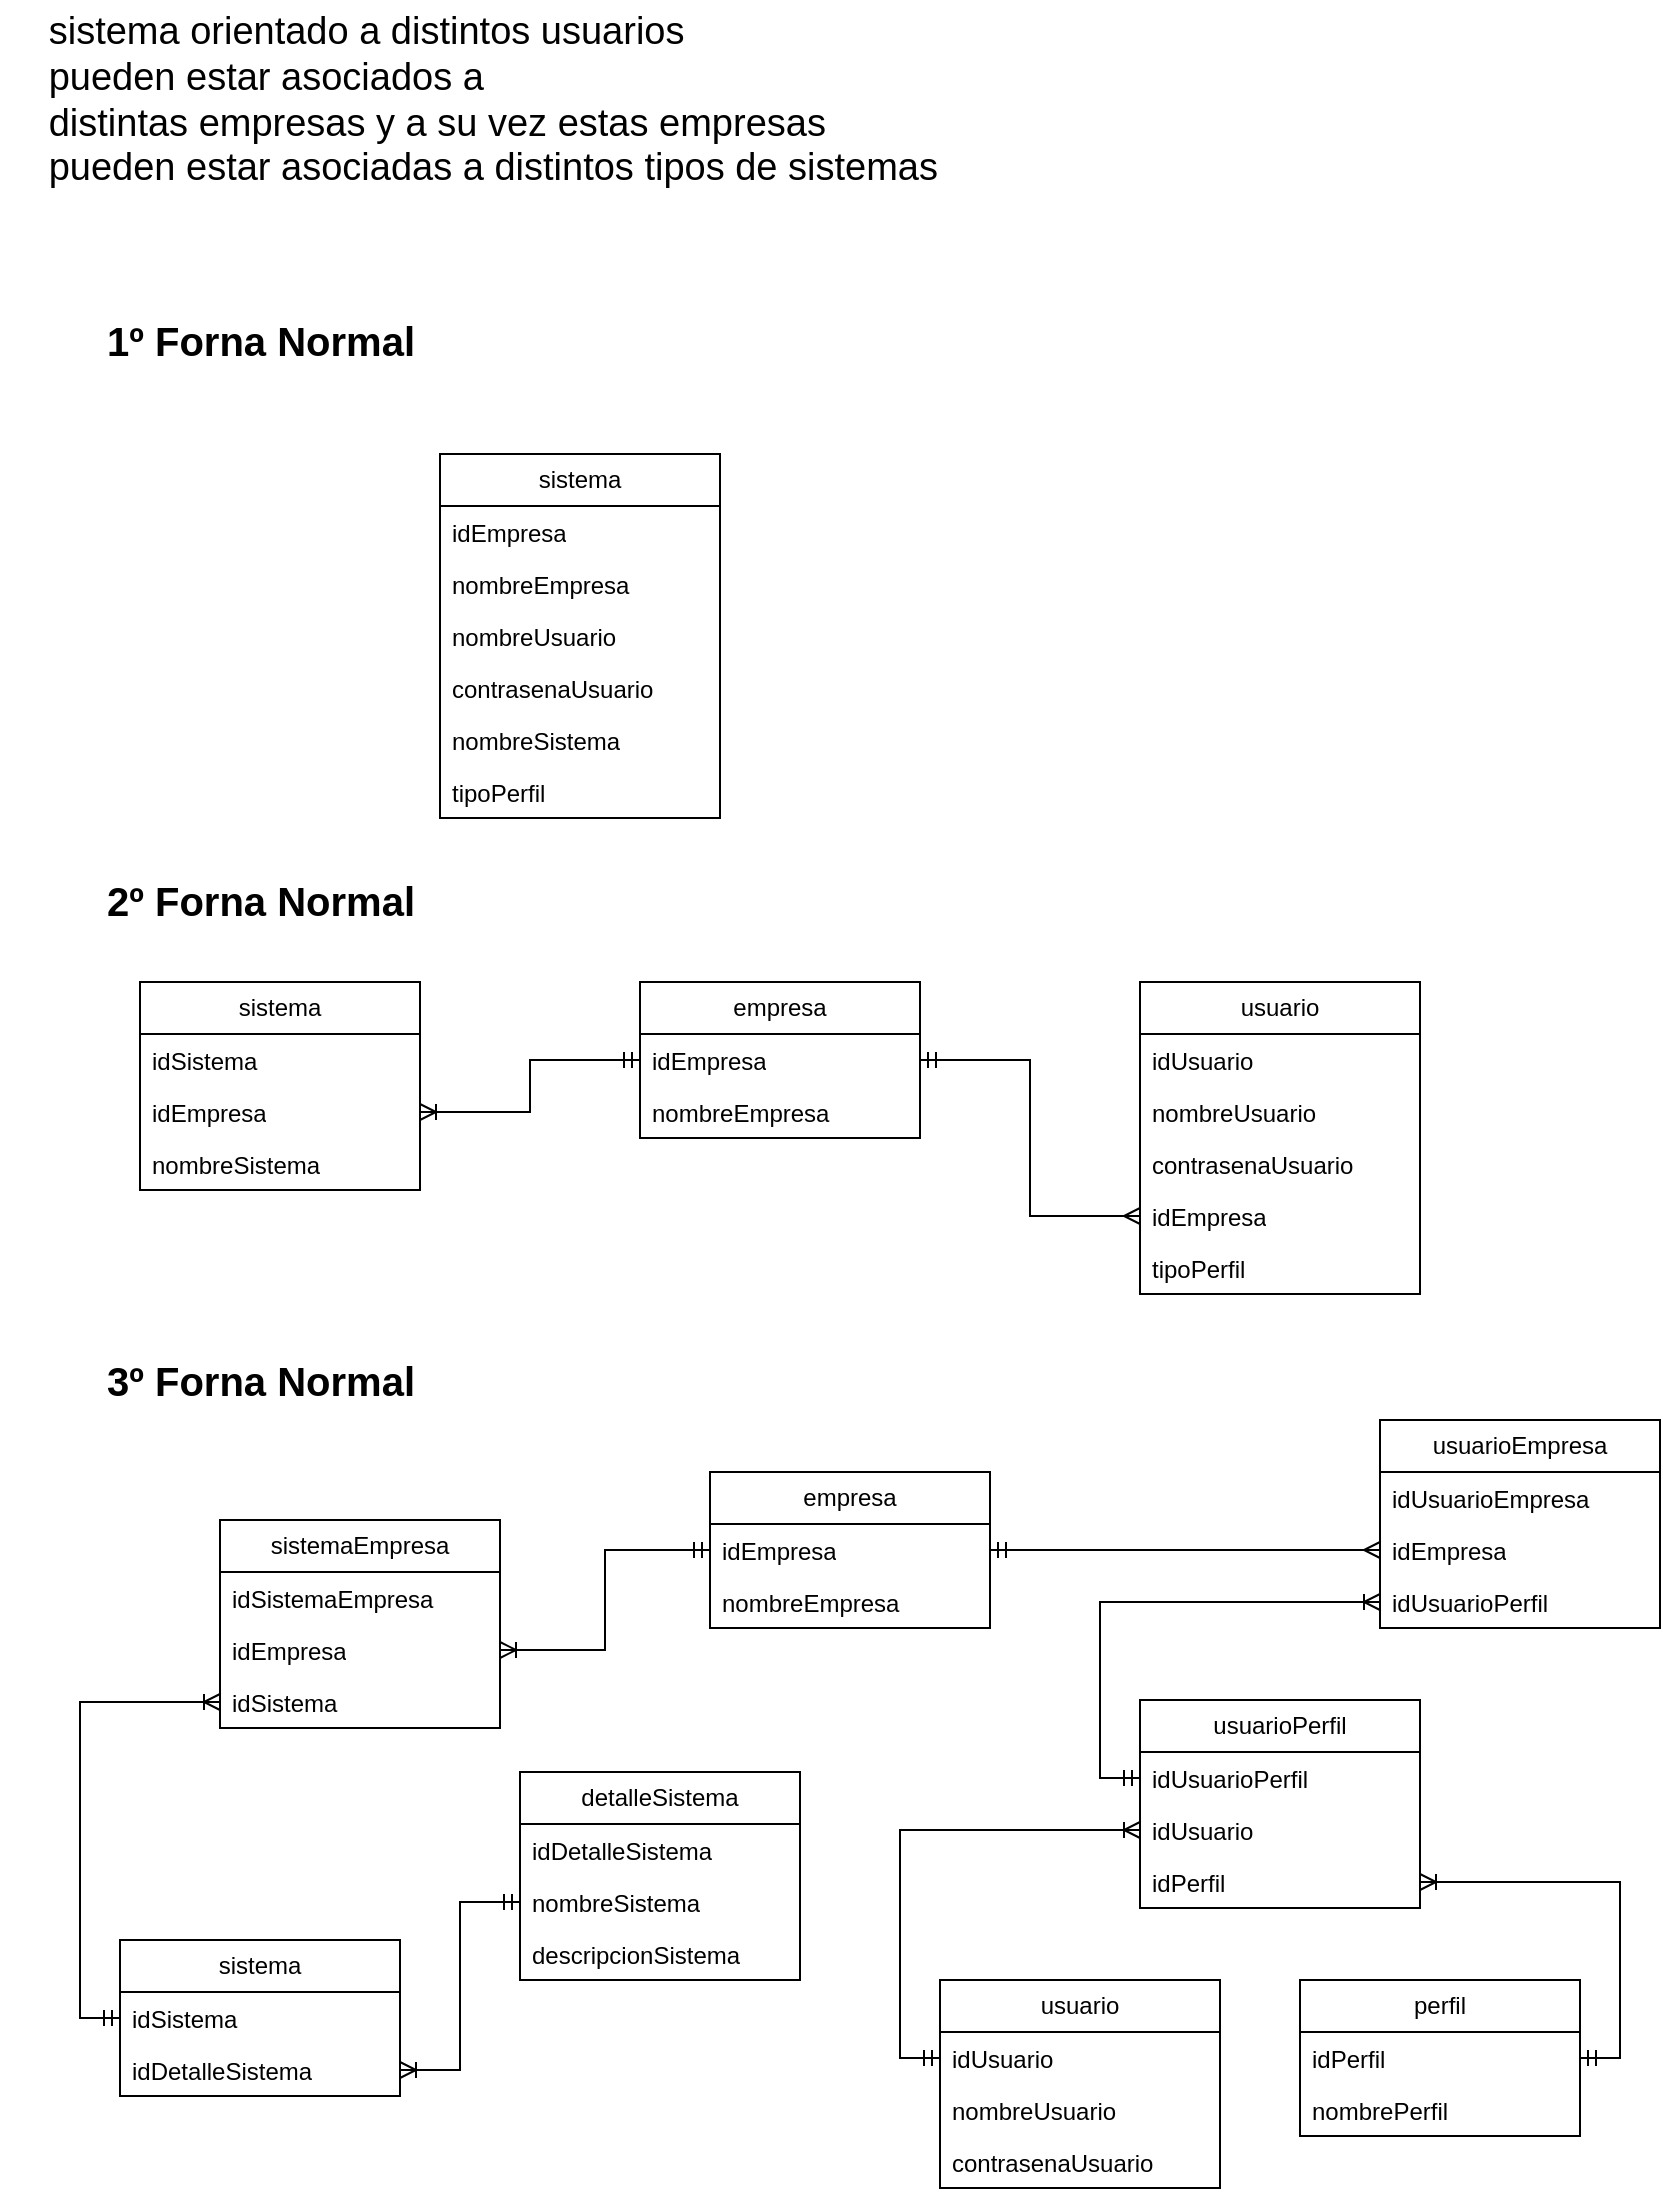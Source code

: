 <mxfile version="24.4.8" type="github">
  <diagram name="Page-1" id="sJlT76BODjLUvXcsA-DQ">
    <mxGraphModel dx="1494" dy="941" grid="1" gridSize="10" guides="1" tooltips="1" connect="1" arrows="1" fold="1" page="1" pageScale="1" pageWidth="850" pageHeight="1100" math="0" shadow="0">
      <root>
        <mxCell id="0" />
        <mxCell id="1" parent="0" />
        <mxCell id="XsU_cXpm-pxWy6EAehPB-1" value="sistema" style="swimlane;fontStyle=0;childLayout=stackLayout;horizontal=1;startSize=26;fillColor=none;horizontalStack=0;resizeParent=1;resizeParentMax=0;resizeLast=0;collapsible=1;marginBottom=0;whiteSpace=wrap;html=1;" vertex="1" parent="1">
          <mxGeometry x="220" y="227" width="140" height="182" as="geometry" />
        </mxCell>
        <mxCell id="XsU_cXpm-pxWy6EAehPB-2" value="idEmpresa" style="text;strokeColor=none;fillColor=none;align=left;verticalAlign=top;spacingLeft=4;spacingRight=4;overflow=hidden;rotatable=0;points=[[0,0.5],[1,0.5]];portConstraint=eastwest;whiteSpace=wrap;html=1;" vertex="1" parent="XsU_cXpm-pxWy6EAehPB-1">
          <mxGeometry y="26" width="140" height="26" as="geometry" />
        </mxCell>
        <mxCell id="XsU_cXpm-pxWy6EAehPB-3" value="nombreEmpresa" style="text;strokeColor=none;fillColor=none;align=left;verticalAlign=top;spacingLeft=4;spacingRight=4;overflow=hidden;rotatable=0;points=[[0,0.5],[1,0.5]];portConstraint=eastwest;whiteSpace=wrap;html=1;" vertex="1" parent="XsU_cXpm-pxWy6EAehPB-1">
          <mxGeometry y="52" width="140" height="26" as="geometry" />
        </mxCell>
        <mxCell id="XsU_cXpm-pxWy6EAehPB-4" value="nombreUsuario" style="text;strokeColor=none;fillColor=none;align=left;verticalAlign=top;spacingLeft=4;spacingRight=4;overflow=hidden;rotatable=0;points=[[0,0.5],[1,0.5]];portConstraint=eastwest;whiteSpace=wrap;html=1;" vertex="1" parent="XsU_cXpm-pxWy6EAehPB-1">
          <mxGeometry y="78" width="140" height="26" as="geometry" />
        </mxCell>
        <mxCell id="XsU_cXpm-pxWy6EAehPB-22" value="contrasenaUsuario" style="text;strokeColor=none;fillColor=none;align=left;verticalAlign=top;spacingLeft=4;spacingRight=4;overflow=hidden;rotatable=0;points=[[0,0.5],[1,0.5]];portConstraint=eastwest;whiteSpace=wrap;html=1;" vertex="1" parent="XsU_cXpm-pxWy6EAehPB-1">
          <mxGeometry y="104" width="140" height="26" as="geometry" />
        </mxCell>
        <mxCell id="XsU_cXpm-pxWy6EAehPB-17" value="nombreSistema" style="text;strokeColor=none;fillColor=none;align=left;verticalAlign=top;spacingLeft=4;spacingRight=4;overflow=hidden;rotatable=0;points=[[0,0.5],[1,0.5]];portConstraint=eastwest;whiteSpace=wrap;html=1;" vertex="1" parent="XsU_cXpm-pxWy6EAehPB-1">
          <mxGeometry y="130" width="140" height="26" as="geometry" />
        </mxCell>
        <mxCell id="XsU_cXpm-pxWy6EAehPB-18" value="tipoPerfil" style="text;strokeColor=none;fillColor=none;align=left;verticalAlign=top;spacingLeft=4;spacingRight=4;overflow=hidden;rotatable=0;points=[[0,0.5],[1,0.5]];portConstraint=eastwest;whiteSpace=wrap;html=1;" vertex="1" parent="XsU_cXpm-pxWy6EAehPB-1">
          <mxGeometry y="156" width="140" height="26" as="geometry" />
        </mxCell>
        <mxCell id="XsU_cXpm-pxWy6EAehPB-5" value="&lt;font style=&quot;font-size: 20px;&quot;&gt;&lt;b&gt;1º Forna Normal&lt;/b&gt;&lt;br&gt;&lt;/font&gt;" style="text;html=1;align=center;verticalAlign=middle;resizable=0;points=[];autosize=1;strokeColor=none;fillColor=none;" vertex="1" parent="1">
          <mxGeometry x="40" y="150" width="180" height="40" as="geometry" />
        </mxCell>
        <mxCell id="XsU_cXpm-pxWy6EAehPB-6" value="sistema" style="swimlane;fontStyle=0;childLayout=stackLayout;horizontal=1;startSize=26;fillColor=none;horizontalStack=0;resizeParent=1;resizeParentMax=0;resizeLast=0;collapsible=1;marginBottom=0;whiteSpace=wrap;html=1;" vertex="1" parent="1">
          <mxGeometry x="70" y="491" width="140" height="104" as="geometry" />
        </mxCell>
        <mxCell id="XsU_cXpm-pxWy6EAehPB-7" value="idSistema" style="text;strokeColor=none;fillColor=none;align=left;verticalAlign=top;spacingLeft=4;spacingRight=4;overflow=hidden;rotatable=0;points=[[0,0.5],[1,0.5]];portConstraint=eastwest;whiteSpace=wrap;html=1;" vertex="1" parent="XsU_cXpm-pxWy6EAehPB-6">
          <mxGeometry y="26" width="140" height="26" as="geometry" />
        </mxCell>
        <mxCell id="XsU_cXpm-pxWy6EAehPB-29" value="idEmpresa" style="text;strokeColor=none;fillColor=none;align=left;verticalAlign=top;spacingLeft=4;spacingRight=4;overflow=hidden;rotatable=0;points=[[0,0.5],[1,0.5]];portConstraint=eastwest;whiteSpace=wrap;html=1;" vertex="1" parent="XsU_cXpm-pxWy6EAehPB-6">
          <mxGeometry y="52" width="140" height="26" as="geometry" />
        </mxCell>
        <mxCell id="XsU_cXpm-pxWy6EAehPB-8" value="nombreSistema" style="text;strokeColor=none;fillColor=none;align=left;verticalAlign=top;spacingLeft=4;spacingRight=4;overflow=hidden;rotatable=0;points=[[0,0.5],[1,0.5]];portConstraint=eastwest;whiteSpace=wrap;html=1;" vertex="1" parent="XsU_cXpm-pxWy6EAehPB-6">
          <mxGeometry y="78" width="140" height="26" as="geometry" />
        </mxCell>
        <mxCell id="XsU_cXpm-pxWy6EAehPB-10" value="&lt;font style=&quot;font-size: 20px;&quot;&gt;&lt;b&gt;2º Forna Normal&lt;/b&gt;&lt;br&gt;&lt;/font&gt;" style="text;html=1;align=center;verticalAlign=middle;resizable=0;points=[];autosize=1;strokeColor=none;fillColor=none;" vertex="1" parent="1">
          <mxGeometry x="40" y="430" width="180" height="40" as="geometry" />
        </mxCell>
        <mxCell id="XsU_cXpm-pxWy6EAehPB-15" value="&lt;font style=&quot;font-size: 20px;&quot;&gt;&lt;b&gt;3º Forna Normal&lt;/b&gt;&lt;br&gt;&lt;/font&gt;" style="text;html=1;align=center;verticalAlign=middle;resizable=0;points=[];autosize=1;strokeColor=none;fillColor=none;" vertex="1" parent="1">
          <mxGeometry x="40" y="670" width="180" height="40" as="geometry" />
        </mxCell>
        <mxCell id="XsU_cXpm-pxWy6EAehPB-19" value="empresa" style="swimlane;fontStyle=0;childLayout=stackLayout;horizontal=1;startSize=26;fillColor=none;horizontalStack=0;resizeParent=1;resizeParentMax=0;resizeLast=0;collapsible=1;marginBottom=0;whiteSpace=wrap;html=1;" vertex="1" parent="1">
          <mxGeometry x="320" y="491" width="140" height="78" as="geometry" />
        </mxCell>
        <mxCell id="XsU_cXpm-pxWy6EAehPB-20" value="idEmpresa" style="text;strokeColor=none;fillColor=none;align=left;verticalAlign=top;spacingLeft=4;spacingRight=4;overflow=hidden;rotatable=0;points=[[0,0.5],[1,0.5]];portConstraint=eastwest;whiteSpace=wrap;html=1;" vertex="1" parent="XsU_cXpm-pxWy6EAehPB-19">
          <mxGeometry y="26" width="140" height="26" as="geometry" />
        </mxCell>
        <mxCell id="XsU_cXpm-pxWy6EAehPB-21" value="nombreEmpresa" style="text;strokeColor=none;fillColor=none;align=left;verticalAlign=top;spacingLeft=4;spacingRight=4;overflow=hidden;rotatable=0;points=[[0,0.5],[1,0.5]];portConstraint=eastwest;whiteSpace=wrap;html=1;" vertex="1" parent="XsU_cXpm-pxWy6EAehPB-19">
          <mxGeometry y="52" width="140" height="26" as="geometry" />
        </mxCell>
        <mxCell id="XsU_cXpm-pxWy6EAehPB-23" value="usuario" style="swimlane;fontStyle=0;childLayout=stackLayout;horizontal=1;startSize=26;fillColor=none;horizontalStack=0;resizeParent=1;resizeParentMax=0;resizeLast=0;collapsible=1;marginBottom=0;whiteSpace=wrap;html=1;" vertex="1" parent="1">
          <mxGeometry x="570" y="491" width="140" height="156" as="geometry" />
        </mxCell>
        <mxCell id="XsU_cXpm-pxWy6EAehPB-24" value="idUsuario" style="text;strokeColor=none;fillColor=none;align=left;verticalAlign=top;spacingLeft=4;spacingRight=4;overflow=hidden;rotatable=0;points=[[0,0.5],[1,0.5]];portConstraint=eastwest;whiteSpace=wrap;html=1;" vertex="1" parent="XsU_cXpm-pxWy6EAehPB-23">
          <mxGeometry y="26" width="140" height="26" as="geometry" />
        </mxCell>
        <mxCell id="XsU_cXpm-pxWy6EAehPB-25" value="nombreUsuario" style="text;strokeColor=none;fillColor=none;align=left;verticalAlign=top;spacingLeft=4;spacingRight=4;overflow=hidden;rotatable=0;points=[[0,0.5],[1,0.5]];portConstraint=eastwest;whiteSpace=wrap;html=1;" vertex="1" parent="XsU_cXpm-pxWy6EAehPB-23">
          <mxGeometry y="52" width="140" height="26" as="geometry" />
        </mxCell>
        <mxCell id="XsU_cXpm-pxWy6EAehPB-27" value="contrasenaUsuario" style="text;strokeColor=none;fillColor=none;align=left;verticalAlign=top;spacingLeft=4;spacingRight=4;overflow=hidden;rotatable=0;points=[[0,0.5],[1,0.5]];portConstraint=eastwest;whiteSpace=wrap;html=1;" vertex="1" parent="XsU_cXpm-pxWy6EAehPB-23">
          <mxGeometry y="78" width="140" height="26" as="geometry" />
        </mxCell>
        <mxCell id="XsU_cXpm-pxWy6EAehPB-26" value="idEmpresa" style="text;strokeColor=none;fillColor=none;align=left;verticalAlign=top;spacingLeft=4;spacingRight=4;overflow=hidden;rotatable=0;points=[[0,0.5],[1,0.5]];portConstraint=eastwest;whiteSpace=wrap;html=1;" vertex="1" parent="XsU_cXpm-pxWy6EAehPB-23">
          <mxGeometry y="104" width="140" height="26" as="geometry" />
        </mxCell>
        <mxCell id="XsU_cXpm-pxWy6EAehPB-28" value="tipoPerfil" style="text;strokeColor=none;fillColor=none;align=left;verticalAlign=top;spacingLeft=4;spacingRight=4;overflow=hidden;rotatable=0;points=[[0,0.5],[1,0.5]];portConstraint=eastwest;whiteSpace=wrap;html=1;" vertex="1" parent="XsU_cXpm-pxWy6EAehPB-23">
          <mxGeometry y="130" width="140" height="26" as="geometry" />
        </mxCell>
        <mxCell id="XsU_cXpm-pxWy6EAehPB-30" value="" style="edgeStyle=orthogonalEdgeStyle;rounded=0;orthogonalLoop=1;jettySize=auto;html=1;entryX=0;entryY=0.5;entryDx=0;entryDy=0;endArrow=ERmany;endFill=0;startArrow=ERmandOne;startFill=0;" edge="1" parent="1" source="XsU_cXpm-pxWy6EAehPB-20" target="XsU_cXpm-pxWy6EAehPB-26">
          <mxGeometry relative="1" as="geometry" />
        </mxCell>
        <mxCell id="XsU_cXpm-pxWy6EAehPB-31" value="" style="edgeStyle=orthogonalEdgeStyle;rounded=0;orthogonalLoop=1;jettySize=auto;html=1;entryX=1;entryY=0.5;entryDx=0;entryDy=0;endArrow=ERoneToMany;endFill=0;startArrow=ERmandOne;startFill=0;" edge="1" parent="1" source="XsU_cXpm-pxWy6EAehPB-20" target="XsU_cXpm-pxWy6EAehPB-29">
          <mxGeometry relative="1" as="geometry" />
        </mxCell>
        <mxCell id="XsU_cXpm-pxWy6EAehPB-32" value="usuario" style="swimlane;fontStyle=0;childLayout=stackLayout;horizontal=1;startSize=26;fillColor=none;horizontalStack=0;resizeParent=1;resizeParentMax=0;resizeLast=0;collapsible=1;marginBottom=0;whiteSpace=wrap;html=1;" vertex="1" parent="1">
          <mxGeometry x="470" y="990" width="140" height="104" as="geometry" />
        </mxCell>
        <mxCell id="XsU_cXpm-pxWy6EAehPB-33" value="idUsuario" style="text;strokeColor=none;fillColor=none;align=left;verticalAlign=top;spacingLeft=4;spacingRight=4;overflow=hidden;rotatable=0;points=[[0,0.5],[1,0.5]];portConstraint=eastwest;whiteSpace=wrap;html=1;" vertex="1" parent="XsU_cXpm-pxWy6EAehPB-32">
          <mxGeometry y="26" width="140" height="26" as="geometry" />
        </mxCell>
        <mxCell id="XsU_cXpm-pxWy6EAehPB-34" value="nombreUsuario" style="text;strokeColor=none;fillColor=none;align=left;verticalAlign=top;spacingLeft=4;spacingRight=4;overflow=hidden;rotatable=0;points=[[0,0.5],[1,0.5]];portConstraint=eastwest;whiteSpace=wrap;html=1;" vertex="1" parent="XsU_cXpm-pxWy6EAehPB-32">
          <mxGeometry y="52" width="140" height="26" as="geometry" />
        </mxCell>
        <mxCell id="XsU_cXpm-pxWy6EAehPB-35" value="contrasenaUsuario" style="text;strokeColor=none;fillColor=none;align=left;verticalAlign=top;spacingLeft=4;spacingRight=4;overflow=hidden;rotatable=0;points=[[0,0.5],[1,0.5]];portConstraint=eastwest;whiteSpace=wrap;html=1;" vertex="1" parent="XsU_cXpm-pxWy6EAehPB-32">
          <mxGeometry y="78" width="140" height="26" as="geometry" />
        </mxCell>
        <mxCell id="XsU_cXpm-pxWy6EAehPB-71" style="edgeStyle=orthogonalEdgeStyle;rounded=0;orthogonalLoop=1;jettySize=auto;html=1;entryX=1;entryY=0.5;entryDx=0;entryDy=0;exitX=1;exitY=0.5;exitDx=0;exitDy=0;endArrow=ERoneToMany;endFill=0;startArrow=ERmandOne;startFill=0;" edge="1" parent="1" source="XsU_cXpm-pxWy6EAehPB-39" target="XsU_cXpm-pxWy6EAehPB-69">
          <mxGeometry relative="1" as="geometry" />
        </mxCell>
        <mxCell id="XsU_cXpm-pxWy6EAehPB-38" value="perfil" style="swimlane;fontStyle=0;childLayout=stackLayout;horizontal=1;startSize=26;fillColor=none;horizontalStack=0;resizeParent=1;resizeParentMax=0;resizeLast=0;collapsible=1;marginBottom=0;whiteSpace=wrap;html=1;" vertex="1" parent="1">
          <mxGeometry x="650" y="990" width="140" height="78" as="geometry" />
        </mxCell>
        <mxCell id="XsU_cXpm-pxWy6EAehPB-39" value="idPerfil" style="text;strokeColor=none;fillColor=none;align=left;verticalAlign=top;spacingLeft=4;spacingRight=4;overflow=hidden;rotatable=0;points=[[0,0.5],[1,0.5]];portConstraint=eastwest;whiteSpace=wrap;html=1;" vertex="1" parent="XsU_cXpm-pxWy6EAehPB-38">
          <mxGeometry y="26" width="140" height="26" as="geometry" />
        </mxCell>
        <mxCell id="XsU_cXpm-pxWy6EAehPB-40" value="nombrePerfil" style="text;strokeColor=none;fillColor=none;align=left;verticalAlign=top;spacingLeft=4;spacingRight=4;overflow=hidden;rotatable=0;points=[[0,0.5],[1,0.5]];portConstraint=eastwest;whiteSpace=wrap;html=1;" vertex="1" parent="XsU_cXpm-pxWy6EAehPB-38">
          <mxGeometry y="52" width="140" height="26" as="geometry" />
        </mxCell>
        <mxCell id="XsU_cXpm-pxWy6EAehPB-46" value="empresa" style="swimlane;fontStyle=0;childLayout=stackLayout;horizontal=1;startSize=26;fillColor=none;horizontalStack=0;resizeParent=1;resizeParentMax=0;resizeLast=0;collapsible=1;marginBottom=0;whiteSpace=wrap;html=1;" vertex="1" parent="1">
          <mxGeometry x="355" y="736" width="140" height="78" as="geometry" />
        </mxCell>
        <mxCell id="XsU_cXpm-pxWy6EAehPB-47" value="idEmpresa" style="text;strokeColor=none;fillColor=none;align=left;verticalAlign=top;spacingLeft=4;spacingRight=4;overflow=hidden;rotatable=0;points=[[0,0.5],[1,0.5]];portConstraint=eastwest;whiteSpace=wrap;html=1;" vertex="1" parent="XsU_cXpm-pxWy6EAehPB-46">
          <mxGeometry y="26" width="140" height="26" as="geometry" />
        </mxCell>
        <mxCell id="XsU_cXpm-pxWy6EAehPB-48" value="nombreEmpresa" style="text;strokeColor=none;fillColor=none;align=left;verticalAlign=top;spacingLeft=4;spacingRight=4;overflow=hidden;rotatable=0;points=[[0,0.5],[1,0.5]];portConstraint=eastwest;whiteSpace=wrap;html=1;" vertex="1" parent="XsU_cXpm-pxWy6EAehPB-46">
          <mxGeometry y="52" width="140" height="26" as="geometry" />
        </mxCell>
        <mxCell id="XsU_cXpm-pxWy6EAehPB-49" value="" style="edgeStyle=orthogonalEdgeStyle;rounded=0;orthogonalLoop=1;jettySize=auto;html=1;entryX=0;entryY=0.5;entryDx=0;entryDy=0;endArrow=ERmany;endFill=0;startArrow=ERmandOne;startFill=0;exitX=1;exitY=0.5;exitDx=0;exitDy=0;" edge="1" parent="1" source="XsU_cXpm-pxWy6EAehPB-47" target="XsU_cXpm-pxWy6EAehPB-60">
          <mxGeometry relative="1" as="geometry">
            <mxPoint x="464.75" y="650" as="sourcePoint" />
            <mxPoint x="574.75" y="728" as="targetPoint" />
          </mxGeometry>
        </mxCell>
        <mxCell id="XsU_cXpm-pxWy6EAehPB-50" value="sistema" style="swimlane;fontStyle=0;childLayout=stackLayout;horizontal=1;startSize=26;fillColor=none;horizontalStack=0;resizeParent=1;resizeParentMax=0;resizeLast=0;collapsible=1;marginBottom=0;whiteSpace=wrap;html=1;" vertex="1" parent="1">
          <mxGeometry x="60" y="970" width="140" height="78" as="geometry" />
        </mxCell>
        <mxCell id="XsU_cXpm-pxWy6EAehPB-51" value="idSistema" style="text;strokeColor=none;fillColor=none;align=left;verticalAlign=top;spacingLeft=4;spacingRight=4;overflow=hidden;rotatable=0;points=[[0,0.5],[1,0.5]];portConstraint=eastwest;whiteSpace=wrap;html=1;" vertex="1" parent="XsU_cXpm-pxWy6EAehPB-50">
          <mxGeometry y="26" width="140" height="26" as="geometry" />
        </mxCell>
        <mxCell id="XsU_cXpm-pxWy6EAehPB-53" value="idDetalleSistema" style="text;strokeColor=none;fillColor=none;align=left;verticalAlign=top;spacingLeft=4;spacingRight=4;overflow=hidden;rotatable=0;points=[[0,0.5],[1,0.5]];portConstraint=eastwest;whiteSpace=wrap;html=1;" vertex="1" parent="XsU_cXpm-pxWy6EAehPB-50">
          <mxGeometry y="52" width="140" height="26" as="geometry" />
        </mxCell>
        <mxCell id="XsU_cXpm-pxWy6EAehPB-54" value="detalleSistema" style="swimlane;fontStyle=0;childLayout=stackLayout;horizontal=1;startSize=26;fillColor=none;horizontalStack=0;resizeParent=1;resizeParentMax=0;resizeLast=0;collapsible=1;marginBottom=0;whiteSpace=wrap;html=1;" vertex="1" parent="1">
          <mxGeometry x="260" y="886" width="140" height="104" as="geometry" />
        </mxCell>
        <mxCell id="XsU_cXpm-pxWy6EAehPB-55" value="idDetalleSistema" style="text;strokeColor=none;fillColor=none;align=left;verticalAlign=top;spacingLeft=4;spacingRight=4;overflow=hidden;rotatable=0;points=[[0,0.5],[1,0.5]];portConstraint=eastwest;whiteSpace=wrap;html=1;" vertex="1" parent="XsU_cXpm-pxWy6EAehPB-54">
          <mxGeometry y="26" width="140" height="26" as="geometry" />
        </mxCell>
        <mxCell id="XsU_cXpm-pxWy6EAehPB-56" value="nombreSistema" style="text;strokeColor=none;fillColor=none;align=left;verticalAlign=top;spacingLeft=4;spacingRight=4;overflow=hidden;rotatable=0;points=[[0,0.5],[1,0.5]];portConstraint=eastwest;whiteSpace=wrap;html=1;" vertex="1" parent="XsU_cXpm-pxWy6EAehPB-54">
          <mxGeometry y="52" width="140" height="26" as="geometry" />
        </mxCell>
        <mxCell id="XsU_cXpm-pxWy6EAehPB-57" value="descripcionSistema" style="text;strokeColor=none;fillColor=none;align=left;verticalAlign=top;spacingLeft=4;spacingRight=4;overflow=hidden;rotatable=0;points=[[0,0.5],[1,0.5]];portConstraint=eastwest;whiteSpace=wrap;html=1;" vertex="1" parent="XsU_cXpm-pxWy6EAehPB-54">
          <mxGeometry y="78" width="140" height="26" as="geometry" />
        </mxCell>
        <mxCell id="XsU_cXpm-pxWy6EAehPB-58" value="usuarioEmpresa" style="swimlane;fontStyle=0;childLayout=stackLayout;horizontal=1;startSize=26;fillColor=none;horizontalStack=0;resizeParent=1;resizeParentMax=0;resizeLast=0;collapsible=1;marginBottom=0;whiteSpace=wrap;html=1;" vertex="1" parent="1">
          <mxGeometry x="690" y="710" width="140" height="104" as="geometry" />
        </mxCell>
        <mxCell id="XsU_cXpm-pxWy6EAehPB-59" value="idUsuarioEmpresa" style="text;strokeColor=none;fillColor=none;align=left;verticalAlign=top;spacingLeft=4;spacingRight=4;overflow=hidden;rotatable=0;points=[[0,0.5],[1,0.5]];portConstraint=eastwest;whiteSpace=wrap;html=1;" vertex="1" parent="XsU_cXpm-pxWy6EAehPB-58">
          <mxGeometry y="26" width="140" height="26" as="geometry" />
        </mxCell>
        <mxCell id="XsU_cXpm-pxWy6EAehPB-60" value="idEmpresa" style="text;strokeColor=none;fillColor=none;align=left;verticalAlign=top;spacingLeft=4;spacingRight=4;overflow=hidden;rotatable=0;points=[[0,0.5],[1,0.5]];portConstraint=eastwest;whiteSpace=wrap;html=1;" vertex="1" parent="XsU_cXpm-pxWy6EAehPB-58">
          <mxGeometry y="52" width="140" height="26" as="geometry" />
        </mxCell>
        <mxCell id="XsU_cXpm-pxWy6EAehPB-61" value="idUsuarioPerfil" style="text;strokeColor=none;fillColor=none;align=left;verticalAlign=top;spacingLeft=4;spacingRight=4;overflow=hidden;rotatable=0;points=[[0,0.5],[1,0.5]];portConstraint=eastwest;whiteSpace=wrap;html=1;" vertex="1" parent="XsU_cXpm-pxWy6EAehPB-58">
          <mxGeometry y="78" width="140" height="26" as="geometry" />
        </mxCell>
        <mxCell id="XsU_cXpm-pxWy6EAehPB-66" value="usuarioPerfil" style="swimlane;fontStyle=0;childLayout=stackLayout;horizontal=1;startSize=26;fillColor=none;horizontalStack=0;resizeParent=1;resizeParentMax=0;resizeLast=0;collapsible=1;marginBottom=0;whiteSpace=wrap;html=1;" vertex="1" parent="1">
          <mxGeometry x="570" y="850" width="140" height="104" as="geometry" />
        </mxCell>
        <mxCell id="XsU_cXpm-pxWy6EAehPB-67" value="idUsuarioPerfil" style="text;strokeColor=none;fillColor=none;align=left;verticalAlign=top;spacingLeft=4;spacingRight=4;overflow=hidden;rotatable=0;points=[[0,0.5],[1,0.5]];portConstraint=eastwest;whiteSpace=wrap;html=1;" vertex="1" parent="XsU_cXpm-pxWy6EAehPB-66">
          <mxGeometry y="26" width="140" height="26" as="geometry" />
        </mxCell>
        <mxCell id="XsU_cXpm-pxWy6EAehPB-68" value="idUsuario" style="text;strokeColor=none;fillColor=none;align=left;verticalAlign=top;spacingLeft=4;spacingRight=4;overflow=hidden;rotatable=0;points=[[0,0.5],[1,0.5]];portConstraint=eastwest;whiteSpace=wrap;html=1;" vertex="1" parent="XsU_cXpm-pxWy6EAehPB-66">
          <mxGeometry y="52" width="140" height="26" as="geometry" />
        </mxCell>
        <mxCell id="XsU_cXpm-pxWy6EAehPB-69" value="idPerfil" style="text;strokeColor=none;fillColor=none;align=left;verticalAlign=top;spacingLeft=4;spacingRight=4;overflow=hidden;rotatable=0;points=[[0,0.5],[1,0.5]];portConstraint=eastwest;whiteSpace=wrap;html=1;" vertex="1" parent="XsU_cXpm-pxWy6EAehPB-66">
          <mxGeometry y="78" width="140" height="26" as="geometry" />
        </mxCell>
        <mxCell id="XsU_cXpm-pxWy6EAehPB-73" style="edgeStyle=orthogonalEdgeStyle;rounded=0;orthogonalLoop=1;jettySize=auto;html=1;entryX=0;entryY=0.5;entryDx=0;entryDy=0;exitX=0;exitY=0.5;exitDx=0;exitDy=0;endArrow=ERoneToMany;endFill=0;startArrow=ERmandOne;startFill=0;" edge="1" parent="1" source="XsU_cXpm-pxWy6EAehPB-33" target="XsU_cXpm-pxWy6EAehPB-68">
          <mxGeometry relative="1" as="geometry" />
        </mxCell>
        <mxCell id="XsU_cXpm-pxWy6EAehPB-75" style="edgeStyle=orthogonalEdgeStyle;rounded=0;orthogonalLoop=1;jettySize=auto;html=1;exitX=0;exitY=0.5;exitDx=0;exitDy=0;endArrow=ERoneToMany;endFill=0;startArrow=ERmandOne;startFill=0;" edge="1" parent="1" source="XsU_cXpm-pxWy6EAehPB-67" target="XsU_cXpm-pxWy6EAehPB-61">
          <mxGeometry relative="1" as="geometry" />
        </mxCell>
        <mxCell id="XsU_cXpm-pxWy6EAehPB-77" value="sistemaEmpresa" style="swimlane;fontStyle=0;childLayout=stackLayout;horizontal=1;startSize=26;fillColor=none;horizontalStack=0;resizeParent=1;resizeParentMax=0;resizeLast=0;collapsible=1;marginBottom=0;whiteSpace=wrap;html=1;" vertex="1" parent="1">
          <mxGeometry x="110" y="760" width="140" height="104" as="geometry" />
        </mxCell>
        <mxCell id="XsU_cXpm-pxWy6EAehPB-78" value="idSistemaEmpresa" style="text;strokeColor=none;fillColor=none;align=left;verticalAlign=top;spacingLeft=4;spacingRight=4;overflow=hidden;rotatable=0;points=[[0,0.5],[1,0.5]];portConstraint=eastwest;whiteSpace=wrap;html=1;" vertex="1" parent="XsU_cXpm-pxWy6EAehPB-77">
          <mxGeometry y="26" width="140" height="26" as="geometry" />
        </mxCell>
        <mxCell id="XsU_cXpm-pxWy6EAehPB-79" value="idEmpresa" style="text;strokeColor=none;fillColor=none;align=left;verticalAlign=top;spacingLeft=4;spacingRight=4;overflow=hidden;rotatable=0;points=[[0,0.5],[1,0.5]];portConstraint=eastwest;whiteSpace=wrap;html=1;" vertex="1" parent="XsU_cXpm-pxWy6EAehPB-77">
          <mxGeometry y="52" width="140" height="26" as="geometry" />
        </mxCell>
        <mxCell id="XsU_cXpm-pxWy6EAehPB-80" value="idSistema" style="text;strokeColor=none;fillColor=none;align=left;verticalAlign=top;spacingLeft=4;spacingRight=4;overflow=hidden;rotatable=0;points=[[0,0.5],[1,0.5]];portConstraint=eastwest;whiteSpace=wrap;html=1;" vertex="1" parent="XsU_cXpm-pxWy6EAehPB-77">
          <mxGeometry y="78" width="140" height="26" as="geometry" />
        </mxCell>
        <mxCell id="XsU_cXpm-pxWy6EAehPB-81" value="" style="edgeStyle=orthogonalEdgeStyle;rounded=0;orthogonalLoop=1;jettySize=auto;html=1;endArrow=ERoneToMany;endFill=0;startArrow=ERmandOne;startFill=0;" edge="1" parent="1" source="XsU_cXpm-pxWy6EAehPB-56" target="XsU_cXpm-pxWy6EAehPB-53">
          <mxGeometry relative="1" as="geometry" />
        </mxCell>
        <mxCell id="XsU_cXpm-pxWy6EAehPB-82" style="edgeStyle=orthogonalEdgeStyle;rounded=0;orthogonalLoop=1;jettySize=auto;html=1;entryX=0;entryY=0.5;entryDx=0;entryDy=0;exitX=0;exitY=0.5;exitDx=0;exitDy=0;endArrow=ERoneToMany;endFill=0;startArrow=ERmandOne;startFill=0;" edge="1" parent="1" source="XsU_cXpm-pxWy6EAehPB-51" target="XsU_cXpm-pxWy6EAehPB-80">
          <mxGeometry relative="1" as="geometry" />
        </mxCell>
        <mxCell id="XsU_cXpm-pxWy6EAehPB-83" style="edgeStyle=orthogonalEdgeStyle;rounded=0;orthogonalLoop=1;jettySize=auto;html=1;entryX=1;entryY=0.5;entryDx=0;entryDy=0;endArrow=ERoneToMany;endFill=0;startArrow=ERmandOne;startFill=0;" edge="1" parent="1" source="XsU_cXpm-pxWy6EAehPB-47" target="XsU_cXpm-pxWy6EAehPB-79">
          <mxGeometry relative="1" as="geometry" />
        </mxCell>
        <mxCell id="XsU_cXpm-pxWy6EAehPB-84" value="&lt;div align=&quot;justify&quot; style=&quot;font-size: 19px;&quot;&gt;&lt;font style=&quot;font-size: 19px;&quot;&gt;sistema orientado a distintos usuarios&lt;/font&gt;&lt;/div&gt;&lt;div align=&quot;justify&quot; style=&quot;font-size: 19px;&quot;&gt;&lt;font style=&quot;font-size: 19px;&quot;&gt;pueden estar asociados a &lt;br&gt;&lt;/font&gt;&lt;/div&gt;&lt;div align=&quot;justify&quot; style=&quot;font-size: 19px;&quot;&gt;&lt;font style=&quot;font-size: 19px;&quot;&gt;distintas empresas y a su vez estas empresas &lt;br&gt;&lt;/font&gt;&lt;/div&gt;&lt;div align=&quot;justify&quot; style=&quot;font-size: 19px;&quot;&gt;&lt;font style=&quot;font-size: 19px;&quot;&gt;&lt;font style=&quot;font-size: 19px;&quot;&gt;pueden estar asociadas a distintos tipos de sistemas&lt;/font&gt;&lt;font style=&quot;font-size: 19px;&quot;&gt;&lt;br&gt;&lt;/font&gt;&lt;/font&gt;&lt;/div&gt;" style="text;html=1;align=right;verticalAlign=middle;resizable=0;points=[];autosize=1;strokeColor=none;fillColor=none;" vertex="1" parent="1">
          <mxGeometry width="470" height="100" as="geometry" />
        </mxCell>
      </root>
    </mxGraphModel>
  </diagram>
</mxfile>
